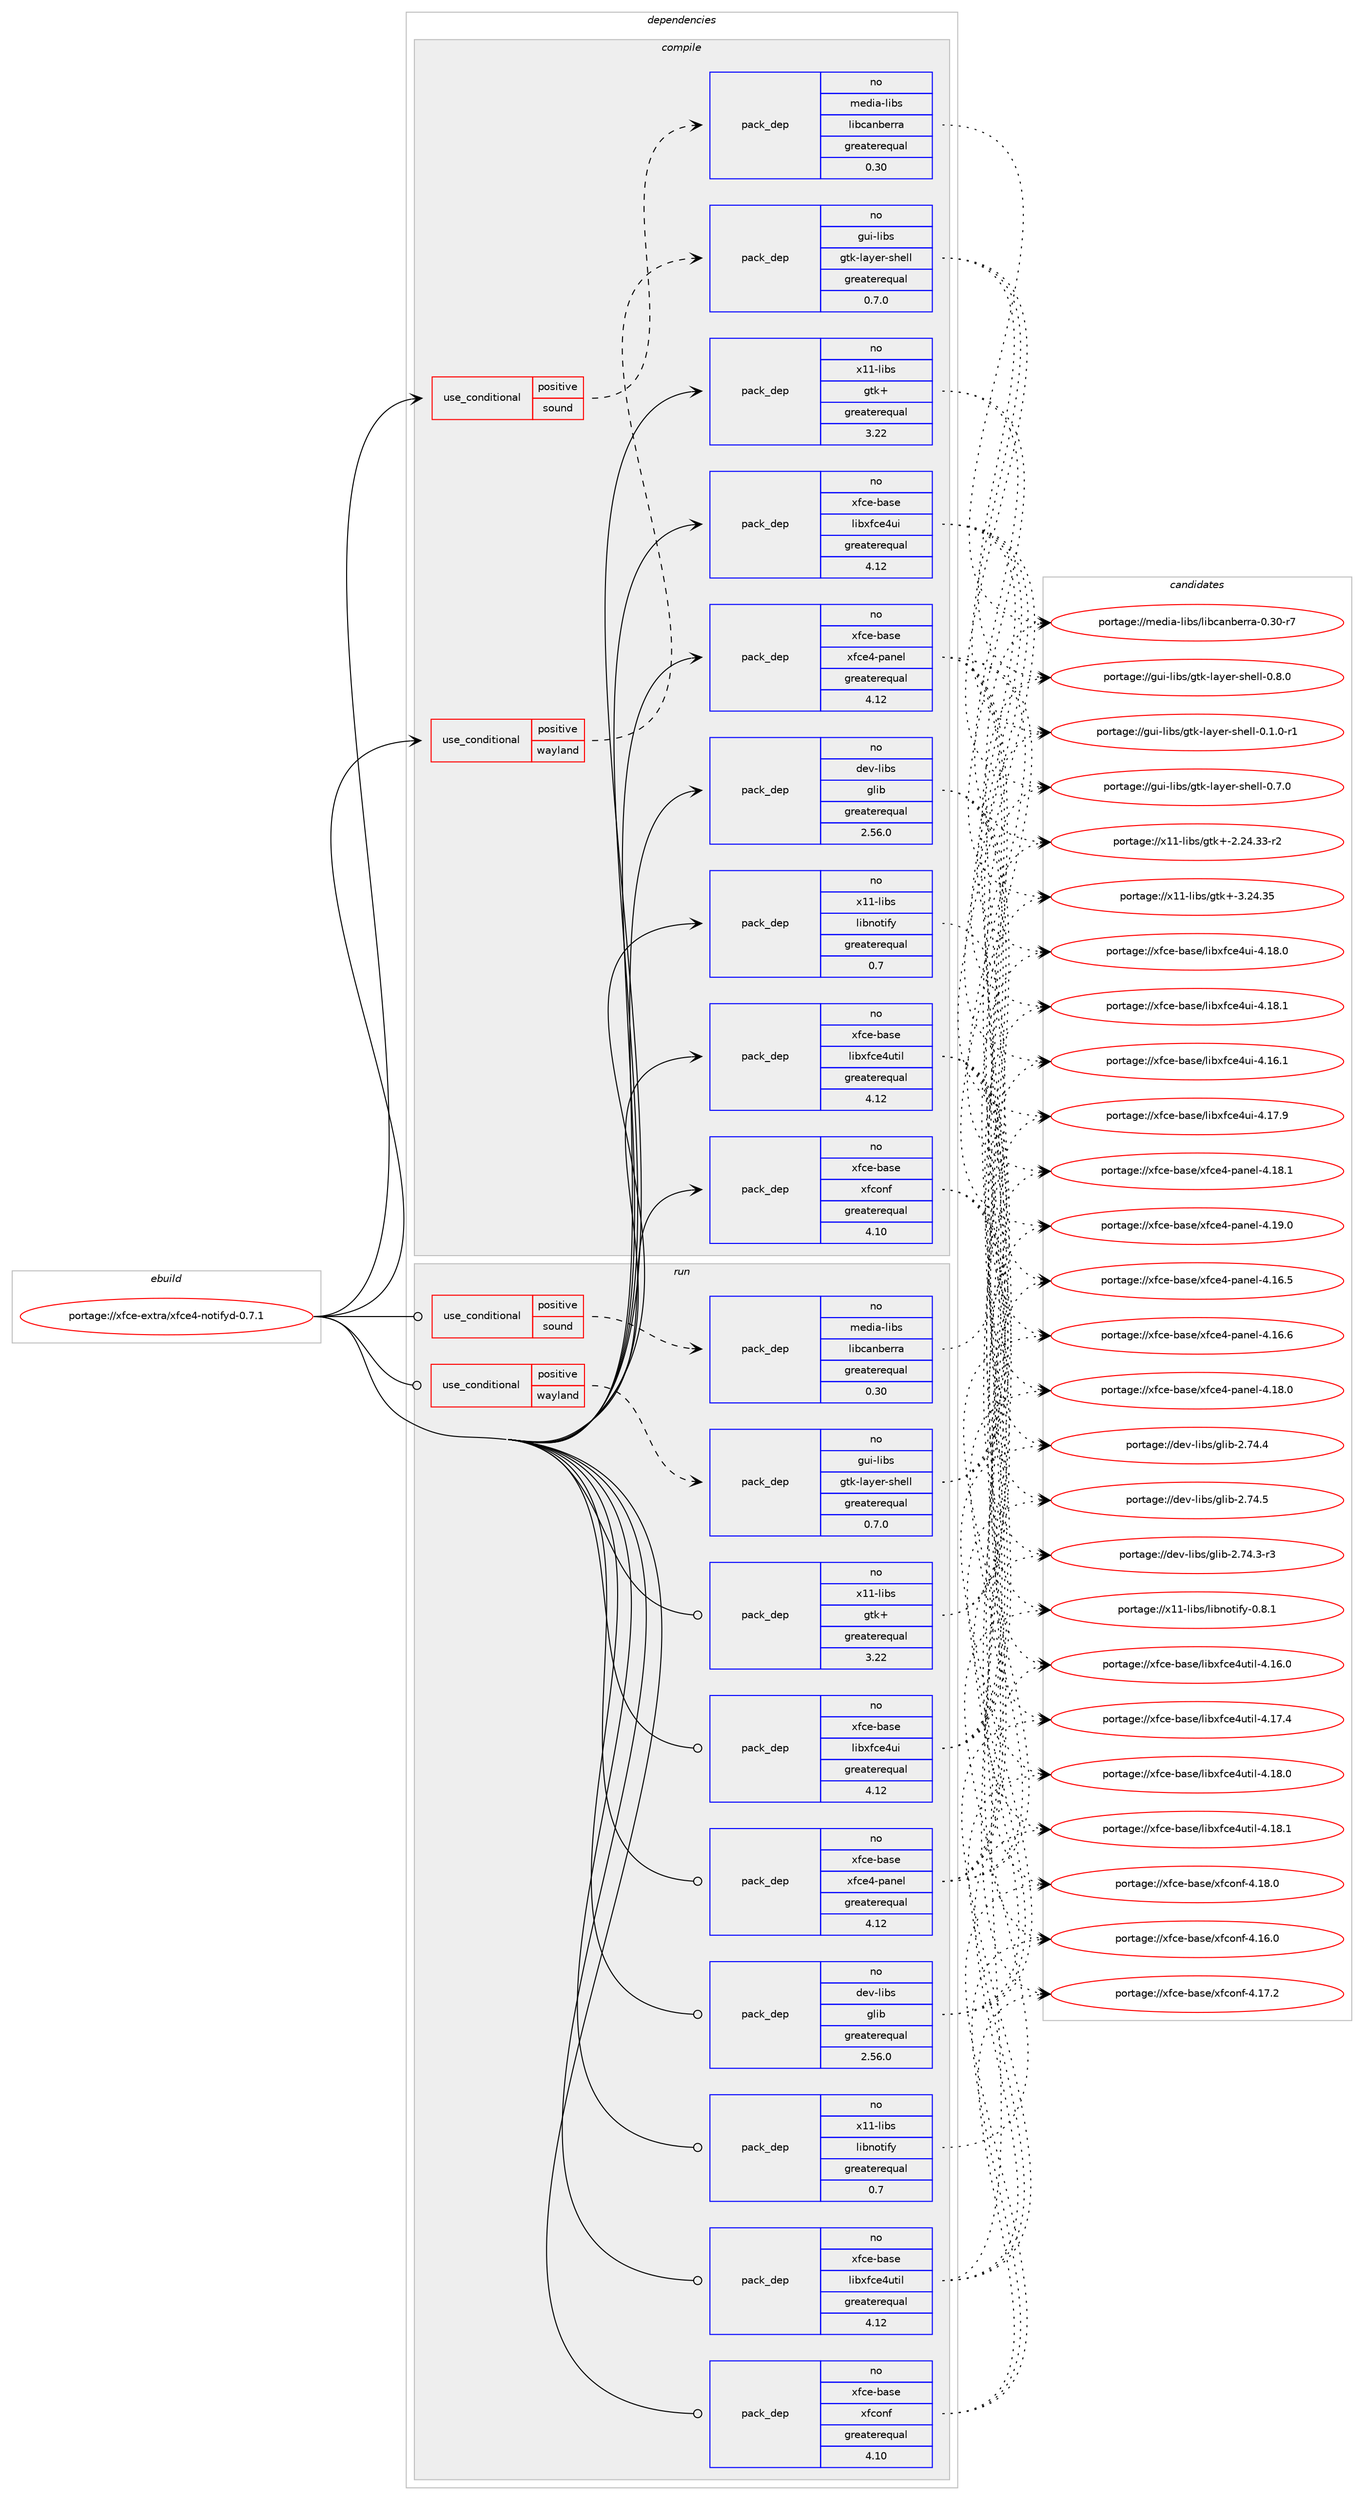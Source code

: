 digraph prolog {

# *************
# Graph options
# *************

newrank=true;
concentrate=true;
compound=true;
graph [rankdir=LR,fontname=Helvetica,fontsize=10,ranksep=1.5];#, ranksep=2.5, nodesep=0.2];
edge  [arrowhead=vee];
node  [fontname=Helvetica,fontsize=10];

# **********
# The ebuild
# **********

subgraph cluster_leftcol {
color=gray;
rank=same;
label=<<i>ebuild</i>>;
id [label="portage://xfce-extra/xfce4-notifyd-0.7.1", color=red, width=4, href="../xfce-extra/xfce4-notifyd-0.7.1.svg"];
}

# ****************
# The dependencies
# ****************

subgraph cluster_midcol {
color=gray;
label=<<i>dependencies</i>>;
subgraph cluster_compile {
fillcolor="#eeeeee";
style=filled;
label=<<i>compile</i>>;
subgraph cond5957 {
dependency9593 [label=<<TABLE BORDER="0" CELLBORDER="1" CELLSPACING="0" CELLPADDING="4"><TR><TD ROWSPAN="3" CELLPADDING="10">use_conditional</TD></TR><TR><TD>positive</TD></TR><TR><TD>sound</TD></TR></TABLE>>, shape=none, color=red];
subgraph pack3498 {
dependency9594 [label=<<TABLE BORDER="0" CELLBORDER="1" CELLSPACING="0" CELLPADDING="4" WIDTH="220"><TR><TD ROWSPAN="6" CELLPADDING="30">pack_dep</TD></TR><TR><TD WIDTH="110">no</TD></TR><TR><TD>media-libs</TD></TR><TR><TD>libcanberra</TD></TR><TR><TD>greaterequal</TD></TR><TR><TD>0.30</TD></TR></TABLE>>, shape=none, color=blue];
}
dependency9593:e -> dependency9594:w [weight=20,style="dashed",arrowhead="vee"];
}
id:e -> dependency9593:w [weight=20,style="solid",arrowhead="vee"];
subgraph cond5958 {
dependency9595 [label=<<TABLE BORDER="0" CELLBORDER="1" CELLSPACING="0" CELLPADDING="4"><TR><TD ROWSPAN="3" CELLPADDING="10">use_conditional</TD></TR><TR><TD>positive</TD></TR><TR><TD>wayland</TD></TR></TABLE>>, shape=none, color=red];
subgraph pack3499 {
dependency9596 [label=<<TABLE BORDER="0" CELLBORDER="1" CELLSPACING="0" CELLPADDING="4" WIDTH="220"><TR><TD ROWSPAN="6" CELLPADDING="30">pack_dep</TD></TR><TR><TD WIDTH="110">no</TD></TR><TR><TD>gui-libs</TD></TR><TR><TD>gtk-layer-shell</TD></TR><TR><TD>greaterequal</TD></TR><TR><TD>0.7.0</TD></TR></TABLE>>, shape=none, color=blue];
}
dependency9595:e -> dependency9596:w [weight=20,style="dashed",arrowhead="vee"];
}
id:e -> dependency9595:w [weight=20,style="solid",arrowhead="vee"];
subgraph pack3500 {
dependency9597 [label=<<TABLE BORDER="0" CELLBORDER="1" CELLSPACING="0" CELLPADDING="4" WIDTH="220"><TR><TD ROWSPAN="6" CELLPADDING="30">pack_dep</TD></TR><TR><TD WIDTH="110">no</TD></TR><TR><TD>dev-libs</TD></TR><TR><TD>glib</TD></TR><TR><TD>greaterequal</TD></TR><TR><TD>2.56.0</TD></TR></TABLE>>, shape=none, color=blue];
}
id:e -> dependency9597:w [weight=20,style="solid",arrowhead="vee"];
subgraph pack3501 {
dependency9598 [label=<<TABLE BORDER="0" CELLBORDER="1" CELLSPACING="0" CELLPADDING="4" WIDTH="220"><TR><TD ROWSPAN="6" CELLPADDING="30">pack_dep</TD></TR><TR><TD WIDTH="110">no</TD></TR><TR><TD>x11-libs</TD></TR><TR><TD>gtk+</TD></TR><TR><TD>greaterequal</TD></TR><TR><TD>3.22</TD></TR></TABLE>>, shape=none, color=blue];
}
id:e -> dependency9598:w [weight=20,style="solid",arrowhead="vee"];
subgraph pack3502 {
dependency9599 [label=<<TABLE BORDER="0" CELLBORDER="1" CELLSPACING="0" CELLPADDING="4" WIDTH="220"><TR><TD ROWSPAN="6" CELLPADDING="30">pack_dep</TD></TR><TR><TD WIDTH="110">no</TD></TR><TR><TD>x11-libs</TD></TR><TR><TD>libnotify</TD></TR><TR><TD>greaterequal</TD></TR><TR><TD>0.7</TD></TR></TABLE>>, shape=none, color=blue];
}
id:e -> dependency9599:w [weight=20,style="solid",arrowhead="vee"];
subgraph pack3503 {
dependency9600 [label=<<TABLE BORDER="0" CELLBORDER="1" CELLSPACING="0" CELLPADDING="4" WIDTH="220"><TR><TD ROWSPAN="6" CELLPADDING="30">pack_dep</TD></TR><TR><TD WIDTH="110">no</TD></TR><TR><TD>xfce-base</TD></TR><TR><TD>libxfce4ui</TD></TR><TR><TD>greaterequal</TD></TR><TR><TD>4.12</TD></TR></TABLE>>, shape=none, color=blue];
}
id:e -> dependency9600:w [weight=20,style="solid",arrowhead="vee"];
subgraph pack3504 {
dependency9601 [label=<<TABLE BORDER="0" CELLBORDER="1" CELLSPACING="0" CELLPADDING="4" WIDTH="220"><TR><TD ROWSPAN="6" CELLPADDING="30">pack_dep</TD></TR><TR><TD WIDTH="110">no</TD></TR><TR><TD>xfce-base</TD></TR><TR><TD>libxfce4util</TD></TR><TR><TD>greaterequal</TD></TR><TR><TD>4.12</TD></TR></TABLE>>, shape=none, color=blue];
}
id:e -> dependency9601:w [weight=20,style="solid",arrowhead="vee"];
subgraph pack3505 {
dependency9602 [label=<<TABLE BORDER="0" CELLBORDER="1" CELLSPACING="0" CELLPADDING="4" WIDTH="220"><TR><TD ROWSPAN="6" CELLPADDING="30">pack_dep</TD></TR><TR><TD WIDTH="110">no</TD></TR><TR><TD>xfce-base</TD></TR><TR><TD>xfce4-panel</TD></TR><TR><TD>greaterequal</TD></TR><TR><TD>4.12</TD></TR></TABLE>>, shape=none, color=blue];
}
id:e -> dependency9602:w [weight=20,style="solid",arrowhead="vee"];
subgraph pack3506 {
dependency9603 [label=<<TABLE BORDER="0" CELLBORDER="1" CELLSPACING="0" CELLPADDING="4" WIDTH="220"><TR><TD ROWSPAN="6" CELLPADDING="30">pack_dep</TD></TR><TR><TD WIDTH="110">no</TD></TR><TR><TD>xfce-base</TD></TR><TR><TD>xfconf</TD></TR><TR><TD>greaterequal</TD></TR><TR><TD>4.10</TD></TR></TABLE>>, shape=none, color=blue];
}
id:e -> dependency9603:w [weight=20,style="solid",arrowhead="vee"];
}
subgraph cluster_compileandrun {
fillcolor="#eeeeee";
style=filled;
label=<<i>compile and run</i>>;
}
subgraph cluster_run {
fillcolor="#eeeeee";
style=filled;
label=<<i>run</i>>;
subgraph cond5959 {
dependency9604 [label=<<TABLE BORDER="0" CELLBORDER="1" CELLSPACING="0" CELLPADDING="4"><TR><TD ROWSPAN="3" CELLPADDING="10">use_conditional</TD></TR><TR><TD>positive</TD></TR><TR><TD>sound</TD></TR></TABLE>>, shape=none, color=red];
subgraph pack3507 {
dependency9605 [label=<<TABLE BORDER="0" CELLBORDER="1" CELLSPACING="0" CELLPADDING="4" WIDTH="220"><TR><TD ROWSPAN="6" CELLPADDING="30">pack_dep</TD></TR><TR><TD WIDTH="110">no</TD></TR><TR><TD>media-libs</TD></TR><TR><TD>libcanberra</TD></TR><TR><TD>greaterequal</TD></TR><TR><TD>0.30</TD></TR></TABLE>>, shape=none, color=blue];
}
dependency9604:e -> dependency9605:w [weight=20,style="dashed",arrowhead="vee"];
}
id:e -> dependency9604:w [weight=20,style="solid",arrowhead="odot"];
subgraph cond5960 {
dependency9606 [label=<<TABLE BORDER="0" CELLBORDER="1" CELLSPACING="0" CELLPADDING="4"><TR><TD ROWSPAN="3" CELLPADDING="10">use_conditional</TD></TR><TR><TD>positive</TD></TR><TR><TD>wayland</TD></TR></TABLE>>, shape=none, color=red];
subgraph pack3508 {
dependency9607 [label=<<TABLE BORDER="0" CELLBORDER="1" CELLSPACING="0" CELLPADDING="4" WIDTH="220"><TR><TD ROWSPAN="6" CELLPADDING="30">pack_dep</TD></TR><TR><TD WIDTH="110">no</TD></TR><TR><TD>gui-libs</TD></TR><TR><TD>gtk-layer-shell</TD></TR><TR><TD>greaterequal</TD></TR><TR><TD>0.7.0</TD></TR></TABLE>>, shape=none, color=blue];
}
dependency9606:e -> dependency9607:w [weight=20,style="dashed",arrowhead="vee"];
}
id:e -> dependency9606:w [weight=20,style="solid",arrowhead="odot"];
subgraph pack3509 {
dependency9608 [label=<<TABLE BORDER="0" CELLBORDER="1" CELLSPACING="0" CELLPADDING="4" WIDTH="220"><TR><TD ROWSPAN="6" CELLPADDING="30">pack_dep</TD></TR><TR><TD WIDTH="110">no</TD></TR><TR><TD>dev-libs</TD></TR><TR><TD>glib</TD></TR><TR><TD>greaterequal</TD></TR><TR><TD>2.56.0</TD></TR></TABLE>>, shape=none, color=blue];
}
id:e -> dependency9608:w [weight=20,style="solid",arrowhead="odot"];
subgraph pack3510 {
dependency9609 [label=<<TABLE BORDER="0" CELLBORDER="1" CELLSPACING="0" CELLPADDING="4" WIDTH="220"><TR><TD ROWSPAN="6" CELLPADDING="30">pack_dep</TD></TR><TR><TD WIDTH="110">no</TD></TR><TR><TD>x11-libs</TD></TR><TR><TD>gtk+</TD></TR><TR><TD>greaterequal</TD></TR><TR><TD>3.22</TD></TR></TABLE>>, shape=none, color=blue];
}
id:e -> dependency9609:w [weight=20,style="solid",arrowhead="odot"];
subgraph pack3511 {
dependency9610 [label=<<TABLE BORDER="0" CELLBORDER="1" CELLSPACING="0" CELLPADDING="4" WIDTH="220"><TR><TD ROWSPAN="6" CELLPADDING="30">pack_dep</TD></TR><TR><TD WIDTH="110">no</TD></TR><TR><TD>x11-libs</TD></TR><TR><TD>libnotify</TD></TR><TR><TD>greaterequal</TD></TR><TR><TD>0.7</TD></TR></TABLE>>, shape=none, color=blue];
}
id:e -> dependency9610:w [weight=20,style="solid",arrowhead="odot"];
subgraph pack3512 {
dependency9611 [label=<<TABLE BORDER="0" CELLBORDER="1" CELLSPACING="0" CELLPADDING="4" WIDTH="220"><TR><TD ROWSPAN="6" CELLPADDING="30">pack_dep</TD></TR><TR><TD WIDTH="110">no</TD></TR><TR><TD>xfce-base</TD></TR><TR><TD>libxfce4ui</TD></TR><TR><TD>greaterequal</TD></TR><TR><TD>4.12</TD></TR></TABLE>>, shape=none, color=blue];
}
id:e -> dependency9611:w [weight=20,style="solid",arrowhead="odot"];
subgraph pack3513 {
dependency9612 [label=<<TABLE BORDER="0" CELLBORDER="1" CELLSPACING="0" CELLPADDING="4" WIDTH="220"><TR><TD ROWSPAN="6" CELLPADDING="30">pack_dep</TD></TR><TR><TD WIDTH="110">no</TD></TR><TR><TD>xfce-base</TD></TR><TR><TD>libxfce4util</TD></TR><TR><TD>greaterequal</TD></TR><TR><TD>4.12</TD></TR></TABLE>>, shape=none, color=blue];
}
id:e -> dependency9612:w [weight=20,style="solid",arrowhead="odot"];
subgraph pack3514 {
dependency9613 [label=<<TABLE BORDER="0" CELLBORDER="1" CELLSPACING="0" CELLPADDING="4" WIDTH="220"><TR><TD ROWSPAN="6" CELLPADDING="30">pack_dep</TD></TR><TR><TD WIDTH="110">no</TD></TR><TR><TD>xfce-base</TD></TR><TR><TD>xfce4-panel</TD></TR><TR><TD>greaterequal</TD></TR><TR><TD>4.12</TD></TR></TABLE>>, shape=none, color=blue];
}
id:e -> dependency9613:w [weight=20,style="solid",arrowhead="odot"];
subgraph pack3515 {
dependency9614 [label=<<TABLE BORDER="0" CELLBORDER="1" CELLSPACING="0" CELLPADDING="4" WIDTH="220"><TR><TD ROWSPAN="6" CELLPADDING="30">pack_dep</TD></TR><TR><TD WIDTH="110">no</TD></TR><TR><TD>xfce-base</TD></TR><TR><TD>xfconf</TD></TR><TR><TD>greaterequal</TD></TR><TR><TD>4.10</TD></TR></TABLE>>, shape=none, color=blue];
}
id:e -> dependency9614:w [weight=20,style="solid",arrowhead="odot"];
}
}

# **************
# The candidates
# **************

subgraph cluster_choices {
rank=same;
color=gray;
label=<<i>candidates</i>>;

subgraph choice3498 {
color=black;
nodesep=1;
choice10910110010597451081059811547108105989997110981011141149745484651484511455 [label="portage://media-libs/libcanberra-0.30-r7", color=red, width=4,href="../media-libs/libcanberra-0.30-r7.svg"];
dependency9594:e -> choice10910110010597451081059811547108105989997110981011141149745484651484511455:w [style=dotted,weight="100"];
}
subgraph choice3499 {
color=black;
nodesep=1;
choice1031171054510810598115471031161074510897121101114451151041011081084548464946484511449 [label="portage://gui-libs/gtk-layer-shell-0.1.0-r1", color=red, width=4,href="../gui-libs/gtk-layer-shell-0.1.0-r1.svg"];
choice103117105451081059811547103116107451089712110111445115104101108108454846554648 [label="portage://gui-libs/gtk-layer-shell-0.7.0", color=red, width=4,href="../gui-libs/gtk-layer-shell-0.7.0.svg"];
choice103117105451081059811547103116107451089712110111445115104101108108454846564648 [label="portage://gui-libs/gtk-layer-shell-0.8.0", color=red, width=4,href="../gui-libs/gtk-layer-shell-0.8.0.svg"];
dependency9596:e -> choice1031171054510810598115471031161074510897121101114451151041011081084548464946484511449:w [style=dotted,weight="100"];
dependency9596:e -> choice103117105451081059811547103116107451089712110111445115104101108108454846554648:w [style=dotted,weight="100"];
dependency9596:e -> choice103117105451081059811547103116107451089712110111445115104101108108454846564648:w [style=dotted,weight="100"];
}
subgraph choice3500 {
color=black;
nodesep=1;
choice10010111845108105981154710310810598455046555246514511451 [label="portage://dev-libs/glib-2.74.3-r3", color=red, width=4,href="../dev-libs/glib-2.74.3-r3.svg"];
choice1001011184510810598115471031081059845504655524652 [label="portage://dev-libs/glib-2.74.4", color=red, width=4,href="../dev-libs/glib-2.74.4.svg"];
choice1001011184510810598115471031081059845504655524653 [label="portage://dev-libs/glib-2.74.5", color=red, width=4,href="../dev-libs/glib-2.74.5.svg"];
dependency9597:e -> choice10010111845108105981154710310810598455046555246514511451:w [style=dotted,weight="100"];
dependency9597:e -> choice1001011184510810598115471031081059845504655524652:w [style=dotted,weight="100"];
dependency9597:e -> choice1001011184510810598115471031081059845504655524653:w [style=dotted,weight="100"];
}
subgraph choice3501 {
color=black;
nodesep=1;
choice12049494510810598115471031161074345504650524651514511450 [label="portage://x11-libs/gtk+-2.24.33-r2", color=red, width=4,href="../x11-libs/gtk+-2.24.33-r2.svg"];
choice1204949451081059811547103116107434551465052465153 [label="portage://x11-libs/gtk+-3.24.35", color=red, width=4,href="../x11-libs/gtk+-3.24.35.svg"];
dependency9598:e -> choice12049494510810598115471031161074345504650524651514511450:w [style=dotted,weight="100"];
dependency9598:e -> choice1204949451081059811547103116107434551465052465153:w [style=dotted,weight="100"];
}
subgraph choice3502 {
color=black;
nodesep=1;
choice120494945108105981154710810598110111116105102121454846564649 [label="portage://x11-libs/libnotify-0.8.1", color=red, width=4,href="../x11-libs/libnotify-0.8.1.svg"];
dependency9599:e -> choice120494945108105981154710810598110111116105102121454846564649:w [style=dotted,weight="100"];
}
subgraph choice3503 {
color=black;
nodesep=1;
choice120102991014598971151014710810598120102991015211710545524649544649 [label="portage://xfce-base/libxfce4ui-4.16.1", color=red, width=4,href="../xfce-base/libxfce4ui-4.16.1.svg"];
choice120102991014598971151014710810598120102991015211710545524649554657 [label="portage://xfce-base/libxfce4ui-4.17.9", color=red, width=4,href="../xfce-base/libxfce4ui-4.17.9.svg"];
choice120102991014598971151014710810598120102991015211710545524649564648 [label="portage://xfce-base/libxfce4ui-4.18.0", color=red, width=4,href="../xfce-base/libxfce4ui-4.18.0.svg"];
choice120102991014598971151014710810598120102991015211710545524649564649 [label="portage://xfce-base/libxfce4ui-4.18.1", color=red, width=4,href="../xfce-base/libxfce4ui-4.18.1.svg"];
dependency9600:e -> choice120102991014598971151014710810598120102991015211710545524649544649:w [style=dotted,weight="100"];
dependency9600:e -> choice120102991014598971151014710810598120102991015211710545524649554657:w [style=dotted,weight="100"];
dependency9600:e -> choice120102991014598971151014710810598120102991015211710545524649564648:w [style=dotted,weight="100"];
dependency9600:e -> choice120102991014598971151014710810598120102991015211710545524649564649:w [style=dotted,weight="100"];
}
subgraph choice3504 {
color=black;
nodesep=1;
choice120102991014598971151014710810598120102991015211711610510845524649544648 [label="portage://xfce-base/libxfce4util-4.16.0", color=red, width=4,href="../xfce-base/libxfce4util-4.16.0.svg"];
choice120102991014598971151014710810598120102991015211711610510845524649554652 [label="portage://xfce-base/libxfce4util-4.17.4", color=red, width=4,href="../xfce-base/libxfce4util-4.17.4.svg"];
choice120102991014598971151014710810598120102991015211711610510845524649564648 [label="portage://xfce-base/libxfce4util-4.18.0", color=red, width=4,href="../xfce-base/libxfce4util-4.18.0.svg"];
choice120102991014598971151014710810598120102991015211711610510845524649564649 [label="portage://xfce-base/libxfce4util-4.18.1", color=red, width=4,href="../xfce-base/libxfce4util-4.18.1.svg"];
dependency9601:e -> choice120102991014598971151014710810598120102991015211711610510845524649544648:w [style=dotted,weight="100"];
dependency9601:e -> choice120102991014598971151014710810598120102991015211711610510845524649554652:w [style=dotted,weight="100"];
dependency9601:e -> choice120102991014598971151014710810598120102991015211711610510845524649564648:w [style=dotted,weight="100"];
dependency9601:e -> choice120102991014598971151014710810598120102991015211711610510845524649564649:w [style=dotted,weight="100"];
}
subgraph choice3505 {
color=black;
nodesep=1;
choice12010299101459897115101471201029910152451129711010110845524649544653 [label="portage://xfce-base/xfce4-panel-4.16.5", color=red, width=4,href="../xfce-base/xfce4-panel-4.16.5.svg"];
choice12010299101459897115101471201029910152451129711010110845524649544654 [label="portage://xfce-base/xfce4-panel-4.16.6", color=red, width=4,href="../xfce-base/xfce4-panel-4.16.6.svg"];
choice12010299101459897115101471201029910152451129711010110845524649564648 [label="portage://xfce-base/xfce4-panel-4.18.0", color=red, width=4,href="../xfce-base/xfce4-panel-4.18.0.svg"];
choice12010299101459897115101471201029910152451129711010110845524649564649 [label="portage://xfce-base/xfce4-panel-4.18.1", color=red, width=4,href="../xfce-base/xfce4-panel-4.18.1.svg"];
choice12010299101459897115101471201029910152451129711010110845524649574648 [label="portage://xfce-base/xfce4-panel-4.19.0", color=red, width=4,href="../xfce-base/xfce4-panel-4.19.0.svg"];
dependency9602:e -> choice12010299101459897115101471201029910152451129711010110845524649544653:w [style=dotted,weight="100"];
dependency9602:e -> choice12010299101459897115101471201029910152451129711010110845524649544654:w [style=dotted,weight="100"];
dependency9602:e -> choice12010299101459897115101471201029910152451129711010110845524649564648:w [style=dotted,weight="100"];
dependency9602:e -> choice12010299101459897115101471201029910152451129711010110845524649564649:w [style=dotted,weight="100"];
dependency9602:e -> choice12010299101459897115101471201029910152451129711010110845524649574648:w [style=dotted,weight="100"];
}
subgraph choice3506 {
color=black;
nodesep=1;
choice12010299101459897115101471201029911111010245524649544648 [label="portage://xfce-base/xfconf-4.16.0", color=red, width=4,href="../xfce-base/xfconf-4.16.0.svg"];
choice12010299101459897115101471201029911111010245524649554650 [label="portage://xfce-base/xfconf-4.17.2", color=red, width=4,href="../xfce-base/xfconf-4.17.2.svg"];
choice12010299101459897115101471201029911111010245524649564648 [label="portage://xfce-base/xfconf-4.18.0", color=red, width=4,href="../xfce-base/xfconf-4.18.0.svg"];
dependency9603:e -> choice12010299101459897115101471201029911111010245524649544648:w [style=dotted,weight="100"];
dependency9603:e -> choice12010299101459897115101471201029911111010245524649554650:w [style=dotted,weight="100"];
dependency9603:e -> choice12010299101459897115101471201029911111010245524649564648:w [style=dotted,weight="100"];
}
subgraph choice3507 {
color=black;
nodesep=1;
choice10910110010597451081059811547108105989997110981011141149745484651484511455 [label="portage://media-libs/libcanberra-0.30-r7", color=red, width=4,href="../media-libs/libcanberra-0.30-r7.svg"];
dependency9605:e -> choice10910110010597451081059811547108105989997110981011141149745484651484511455:w [style=dotted,weight="100"];
}
subgraph choice3508 {
color=black;
nodesep=1;
choice1031171054510810598115471031161074510897121101114451151041011081084548464946484511449 [label="portage://gui-libs/gtk-layer-shell-0.1.0-r1", color=red, width=4,href="../gui-libs/gtk-layer-shell-0.1.0-r1.svg"];
choice103117105451081059811547103116107451089712110111445115104101108108454846554648 [label="portage://gui-libs/gtk-layer-shell-0.7.0", color=red, width=4,href="../gui-libs/gtk-layer-shell-0.7.0.svg"];
choice103117105451081059811547103116107451089712110111445115104101108108454846564648 [label="portage://gui-libs/gtk-layer-shell-0.8.0", color=red, width=4,href="../gui-libs/gtk-layer-shell-0.8.0.svg"];
dependency9607:e -> choice1031171054510810598115471031161074510897121101114451151041011081084548464946484511449:w [style=dotted,weight="100"];
dependency9607:e -> choice103117105451081059811547103116107451089712110111445115104101108108454846554648:w [style=dotted,weight="100"];
dependency9607:e -> choice103117105451081059811547103116107451089712110111445115104101108108454846564648:w [style=dotted,weight="100"];
}
subgraph choice3509 {
color=black;
nodesep=1;
choice10010111845108105981154710310810598455046555246514511451 [label="portage://dev-libs/glib-2.74.3-r3", color=red, width=4,href="../dev-libs/glib-2.74.3-r3.svg"];
choice1001011184510810598115471031081059845504655524652 [label="portage://dev-libs/glib-2.74.4", color=red, width=4,href="../dev-libs/glib-2.74.4.svg"];
choice1001011184510810598115471031081059845504655524653 [label="portage://dev-libs/glib-2.74.5", color=red, width=4,href="../dev-libs/glib-2.74.5.svg"];
dependency9608:e -> choice10010111845108105981154710310810598455046555246514511451:w [style=dotted,weight="100"];
dependency9608:e -> choice1001011184510810598115471031081059845504655524652:w [style=dotted,weight="100"];
dependency9608:e -> choice1001011184510810598115471031081059845504655524653:w [style=dotted,weight="100"];
}
subgraph choice3510 {
color=black;
nodesep=1;
choice12049494510810598115471031161074345504650524651514511450 [label="portage://x11-libs/gtk+-2.24.33-r2", color=red, width=4,href="../x11-libs/gtk+-2.24.33-r2.svg"];
choice1204949451081059811547103116107434551465052465153 [label="portage://x11-libs/gtk+-3.24.35", color=red, width=4,href="../x11-libs/gtk+-3.24.35.svg"];
dependency9609:e -> choice12049494510810598115471031161074345504650524651514511450:w [style=dotted,weight="100"];
dependency9609:e -> choice1204949451081059811547103116107434551465052465153:w [style=dotted,weight="100"];
}
subgraph choice3511 {
color=black;
nodesep=1;
choice120494945108105981154710810598110111116105102121454846564649 [label="portage://x11-libs/libnotify-0.8.1", color=red, width=4,href="../x11-libs/libnotify-0.8.1.svg"];
dependency9610:e -> choice120494945108105981154710810598110111116105102121454846564649:w [style=dotted,weight="100"];
}
subgraph choice3512 {
color=black;
nodesep=1;
choice120102991014598971151014710810598120102991015211710545524649544649 [label="portage://xfce-base/libxfce4ui-4.16.1", color=red, width=4,href="../xfce-base/libxfce4ui-4.16.1.svg"];
choice120102991014598971151014710810598120102991015211710545524649554657 [label="portage://xfce-base/libxfce4ui-4.17.9", color=red, width=4,href="../xfce-base/libxfce4ui-4.17.9.svg"];
choice120102991014598971151014710810598120102991015211710545524649564648 [label="portage://xfce-base/libxfce4ui-4.18.0", color=red, width=4,href="../xfce-base/libxfce4ui-4.18.0.svg"];
choice120102991014598971151014710810598120102991015211710545524649564649 [label="portage://xfce-base/libxfce4ui-4.18.1", color=red, width=4,href="../xfce-base/libxfce4ui-4.18.1.svg"];
dependency9611:e -> choice120102991014598971151014710810598120102991015211710545524649544649:w [style=dotted,weight="100"];
dependency9611:e -> choice120102991014598971151014710810598120102991015211710545524649554657:w [style=dotted,weight="100"];
dependency9611:e -> choice120102991014598971151014710810598120102991015211710545524649564648:w [style=dotted,weight="100"];
dependency9611:e -> choice120102991014598971151014710810598120102991015211710545524649564649:w [style=dotted,weight="100"];
}
subgraph choice3513 {
color=black;
nodesep=1;
choice120102991014598971151014710810598120102991015211711610510845524649544648 [label="portage://xfce-base/libxfce4util-4.16.0", color=red, width=4,href="../xfce-base/libxfce4util-4.16.0.svg"];
choice120102991014598971151014710810598120102991015211711610510845524649554652 [label="portage://xfce-base/libxfce4util-4.17.4", color=red, width=4,href="../xfce-base/libxfce4util-4.17.4.svg"];
choice120102991014598971151014710810598120102991015211711610510845524649564648 [label="portage://xfce-base/libxfce4util-4.18.0", color=red, width=4,href="../xfce-base/libxfce4util-4.18.0.svg"];
choice120102991014598971151014710810598120102991015211711610510845524649564649 [label="portage://xfce-base/libxfce4util-4.18.1", color=red, width=4,href="../xfce-base/libxfce4util-4.18.1.svg"];
dependency9612:e -> choice120102991014598971151014710810598120102991015211711610510845524649544648:w [style=dotted,weight="100"];
dependency9612:e -> choice120102991014598971151014710810598120102991015211711610510845524649554652:w [style=dotted,weight="100"];
dependency9612:e -> choice120102991014598971151014710810598120102991015211711610510845524649564648:w [style=dotted,weight="100"];
dependency9612:e -> choice120102991014598971151014710810598120102991015211711610510845524649564649:w [style=dotted,weight="100"];
}
subgraph choice3514 {
color=black;
nodesep=1;
choice12010299101459897115101471201029910152451129711010110845524649544653 [label="portage://xfce-base/xfce4-panel-4.16.5", color=red, width=4,href="../xfce-base/xfce4-panel-4.16.5.svg"];
choice12010299101459897115101471201029910152451129711010110845524649544654 [label="portage://xfce-base/xfce4-panel-4.16.6", color=red, width=4,href="../xfce-base/xfce4-panel-4.16.6.svg"];
choice12010299101459897115101471201029910152451129711010110845524649564648 [label="portage://xfce-base/xfce4-panel-4.18.0", color=red, width=4,href="../xfce-base/xfce4-panel-4.18.0.svg"];
choice12010299101459897115101471201029910152451129711010110845524649564649 [label="portage://xfce-base/xfce4-panel-4.18.1", color=red, width=4,href="../xfce-base/xfce4-panel-4.18.1.svg"];
choice12010299101459897115101471201029910152451129711010110845524649574648 [label="portage://xfce-base/xfce4-panel-4.19.0", color=red, width=4,href="../xfce-base/xfce4-panel-4.19.0.svg"];
dependency9613:e -> choice12010299101459897115101471201029910152451129711010110845524649544653:w [style=dotted,weight="100"];
dependency9613:e -> choice12010299101459897115101471201029910152451129711010110845524649544654:w [style=dotted,weight="100"];
dependency9613:e -> choice12010299101459897115101471201029910152451129711010110845524649564648:w [style=dotted,weight="100"];
dependency9613:e -> choice12010299101459897115101471201029910152451129711010110845524649564649:w [style=dotted,weight="100"];
dependency9613:e -> choice12010299101459897115101471201029910152451129711010110845524649574648:w [style=dotted,weight="100"];
}
subgraph choice3515 {
color=black;
nodesep=1;
choice12010299101459897115101471201029911111010245524649544648 [label="portage://xfce-base/xfconf-4.16.0", color=red, width=4,href="../xfce-base/xfconf-4.16.0.svg"];
choice12010299101459897115101471201029911111010245524649554650 [label="portage://xfce-base/xfconf-4.17.2", color=red, width=4,href="../xfce-base/xfconf-4.17.2.svg"];
choice12010299101459897115101471201029911111010245524649564648 [label="portage://xfce-base/xfconf-4.18.0", color=red, width=4,href="../xfce-base/xfconf-4.18.0.svg"];
dependency9614:e -> choice12010299101459897115101471201029911111010245524649544648:w [style=dotted,weight="100"];
dependency9614:e -> choice12010299101459897115101471201029911111010245524649554650:w [style=dotted,weight="100"];
dependency9614:e -> choice12010299101459897115101471201029911111010245524649564648:w [style=dotted,weight="100"];
}
}

}

